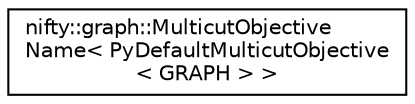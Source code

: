 digraph "Graphical Class Hierarchy"
{
  edge [fontname="Helvetica",fontsize="10",labelfontname="Helvetica",labelfontsize="10"];
  node [fontname="Helvetica",fontsize="10",shape=record];
  rankdir="LR";
  Node1 [label="nifty::graph::MulticutObjective\lName\< PyDefaultMulticutObjective\l\< GRAPH \> \>",height=0.2,width=0.4,color="black", fillcolor="white", style="filled",URL="$structnifty_1_1graph_1_1MulticutObjectiveName_3_01PyDefaultMulticutObjective_3_01GRAPH_01_4_01_4.html"];
}
